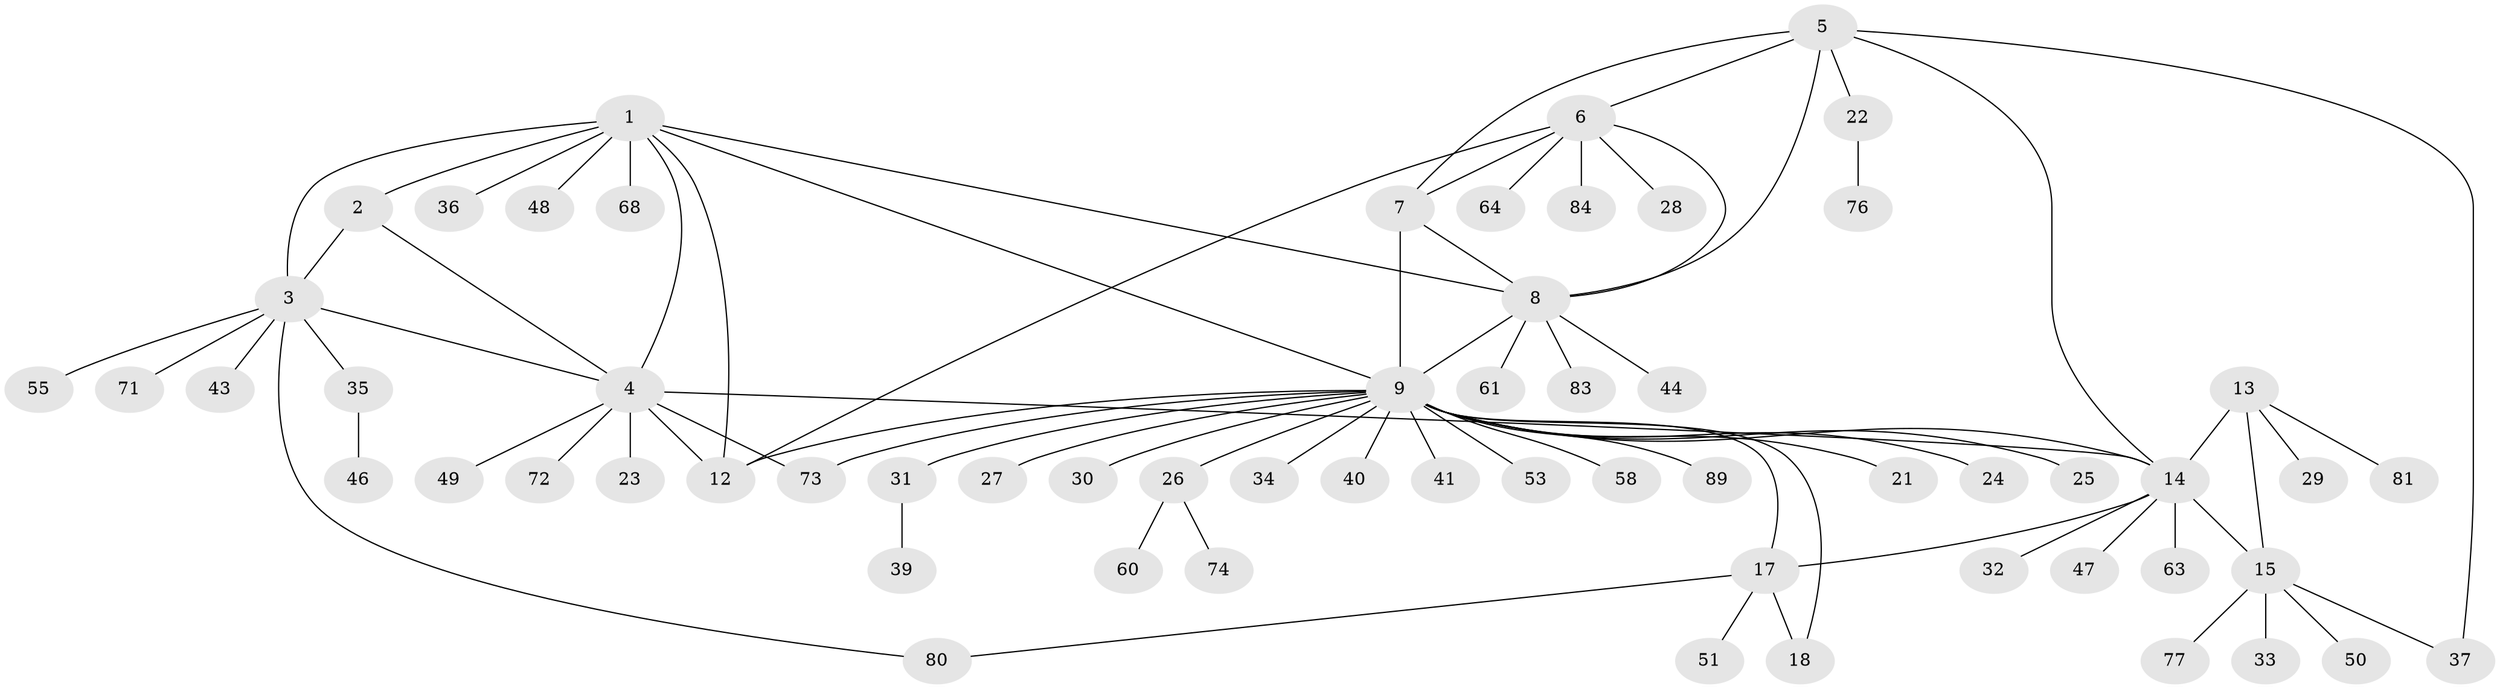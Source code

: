 // original degree distribution, {9: 0.02247191011235955, 4: 0.02247191011235955, 8: 0.0449438202247191, 7: 0.056179775280898875, 11: 0.011235955056179775, 5: 0.02247191011235955, 6: 0.02247191011235955, 3: 0.0449438202247191, 12: 0.011235955056179775, 1: 0.6067415730337079, 2: 0.1348314606741573}
// Generated by graph-tools (version 1.1) at 2025/19/03/04/25 18:19:36]
// undirected, 62 vertices, 80 edges
graph export_dot {
graph [start="1"]
  node [color=gray90,style=filled];
  1;
  2 [super="+42"];
  3;
  4;
  5 [super="+52+59"];
  6;
  7;
  8;
  9 [super="+10"];
  12 [super="+82+57+45"];
  13;
  14 [super="+16"];
  15;
  17 [super="+19"];
  18 [super="+85+79"];
  21;
  22;
  23;
  24;
  25;
  26;
  27 [super="+88"];
  28;
  29;
  30;
  31 [super="+66"];
  32 [super="+87"];
  33;
  34;
  35;
  36 [super="+54"];
  37;
  39;
  40;
  41;
  43;
  44;
  46;
  47;
  48;
  49 [super="+56"];
  50;
  51 [super="+69"];
  53 [super="+78"];
  55;
  58;
  60;
  61;
  63;
  64;
  68;
  71;
  72;
  73;
  74;
  76;
  77;
  80;
  81;
  83;
  84;
  89;
  1 -- 2;
  1 -- 3;
  1 -- 4;
  1 -- 8;
  1 -- 12;
  1 -- 36;
  1 -- 48;
  1 -- 68;
  1 -- 9;
  2 -- 3;
  2 -- 4;
  3 -- 4;
  3 -- 35;
  3 -- 43;
  3 -- 55;
  3 -- 71;
  3 -- 80;
  4 -- 23;
  4 -- 49;
  4 -- 72;
  4 -- 73;
  4 -- 12;
  4 -- 14;
  5 -- 6;
  5 -- 7;
  5 -- 8;
  5 -- 22;
  5 -- 37;
  5 -- 14;
  6 -- 7;
  6 -- 8;
  6 -- 28;
  6 -- 64;
  6 -- 84;
  6 -- 12;
  7 -- 8;
  7 -- 9;
  8 -- 44;
  8 -- 61;
  8 -- 83;
  8 -- 9;
  9 -- 12 [weight=3];
  9 -- 26;
  9 -- 58;
  9 -- 73;
  9 -- 14;
  9 -- 17 [weight=2];
  9 -- 18;
  9 -- 21;
  9 -- 24;
  9 -- 25;
  9 -- 89;
  9 -- 27;
  9 -- 30;
  9 -- 31;
  9 -- 34;
  9 -- 40;
  9 -- 41;
  9 -- 53;
  13 -- 14 [weight=2];
  13 -- 15;
  13 -- 29;
  13 -- 81;
  14 -- 15 [weight=2];
  14 -- 32;
  14 -- 63;
  14 -- 17;
  14 -- 47;
  15 -- 33;
  15 -- 37;
  15 -- 50;
  15 -- 77;
  17 -- 18 [weight=2];
  17 -- 51;
  17 -- 80;
  22 -- 76;
  26 -- 60;
  26 -- 74;
  31 -- 39;
  35 -- 46;
}
